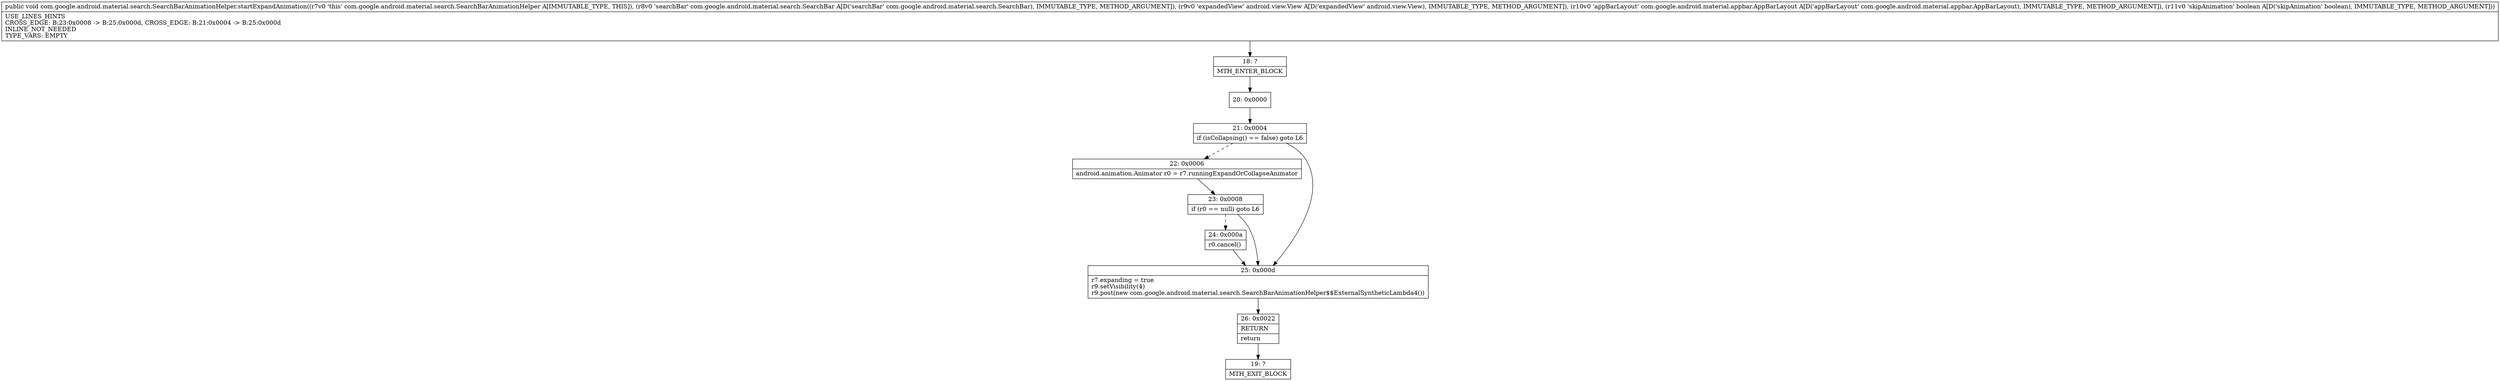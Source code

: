 digraph "CFG forcom.google.android.material.search.SearchBarAnimationHelper.startExpandAnimation(Lcom\/google\/android\/material\/search\/SearchBar;Landroid\/view\/View;Lcom\/google\/android\/material\/appbar\/AppBarLayout;Z)V" {
Node_18 [shape=record,label="{18\:\ ?|MTH_ENTER_BLOCK\l}"];
Node_20 [shape=record,label="{20\:\ 0x0000}"];
Node_21 [shape=record,label="{21\:\ 0x0004|if (isCollapsing() == false) goto L6\l}"];
Node_22 [shape=record,label="{22\:\ 0x0006|android.animation.Animator r0 = r7.runningExpandOrCollapseAnimator\l}"];
Node_23 [shape=record,label="{23\:\ 0x0008|if (r0 == null) goto L6\l}"];
Node_24 [shape=record,label="{24\:\ 0x000a|r0.cancel()\l}"];
Node_25 [shape=record,label="{25\:\ 0x000d|r7.expanding = true\lr9.setVisibility(4)\lr9.post(new com.google.android.material.search.SearchBarAnimationHelper$$ExternalSyntheticLambda4())\l}"];
Node_26 [shape=record,label="{26\:\ 0x0022|RETURN\l|return\l}"];
Node_19 [shape=record,label="{19\:\ ?|MTH_EXIT_BLOCK\l}"];
MethodNode[shape=record,label="{public void com.google.android.material.search.SearchBarAnimationHelper.startExpandAnimation((r7v0 'this' com.google.android.material.search.SearchBarAnimationHelper A[IMMUTABLE_TYPE, THIS]), (r8v0 'searchBar' com.google.android.material.search.SearchBar A[D('searchBar' com.google.android.material.search.SearchBar), IMMUTABLE_TYPE, METHOD_ARGUMENT]), (r9v0 'expandedView' android.view.View A[D('expandedView' android.view.View), IMMUTABLE_TYPE, METHOD_ARGUMENT]), (r10v0 'appBarLayout' com.google.android.material.appbar.AppBarLayout A[D('appBarLayout' com.google.android.material.appbar.AppBarLayout), IMMUTABLE_TYPE, METHOD_ARGUMENT]), (r11v0 'skipAnimation' boolean A[D('skipAnimation' boolean), IMMUTABLE_TYPE, METHOD_ARGUMENT]))  | USE_LINES_HINTS\lCROSS_EDGE: B:23:0x0008 \-\> B:25:0x000d, CROSS_EDGE: B:21:0x0004 \-\> B:25:0x000d\lINLINE_NOT_NEEDED\lTYPE_VARS: EMPTY\l}"];
MethodNode -> Node_18;Node_18 -> Node_20;
Node_20 -> Node_21;
Node_21 -> Node_22[style=dashed];
Node_21 -> Node_25;
Node_22 -> Node_23;
Node_23 -> Node_24[style=dashed];
Node_23 -> Node_25;
Node_24 -> Node_25;
Node_25 -> Node_26;
Node_26 -> Node_19;
}

